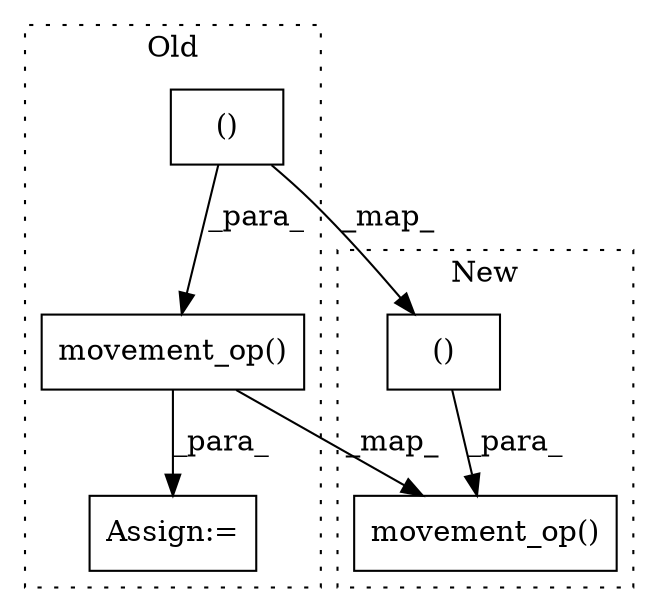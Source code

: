 digraph G {
subgraph cluster0 {
1 [label="movement_op()" a="75" s="7887,7941" l="24,1" shape="box"];
3 [label="Assign:=" a="68" s="7884" l="3" shape="box"];
4 [label="()" a="54" s="7934" l="6" shape="box"];
label = "Old";
style="dotted";
}
subgraph cluster1 {
2 [label="movement_op()" a="75" s="7920,7998" l="48,1" shape="box"];
5 [label="()" a="54" s="7991" l="6" shape="box"];
label = "New";
style="dotted";
}
1 -> 3 [label="_para_"];
1 -> 2 [label="_map_"];
4 -> 1 [label="_para_"];
4 -> 5 [label="_map_"];
5 -> 2 [label="_para_"];
}